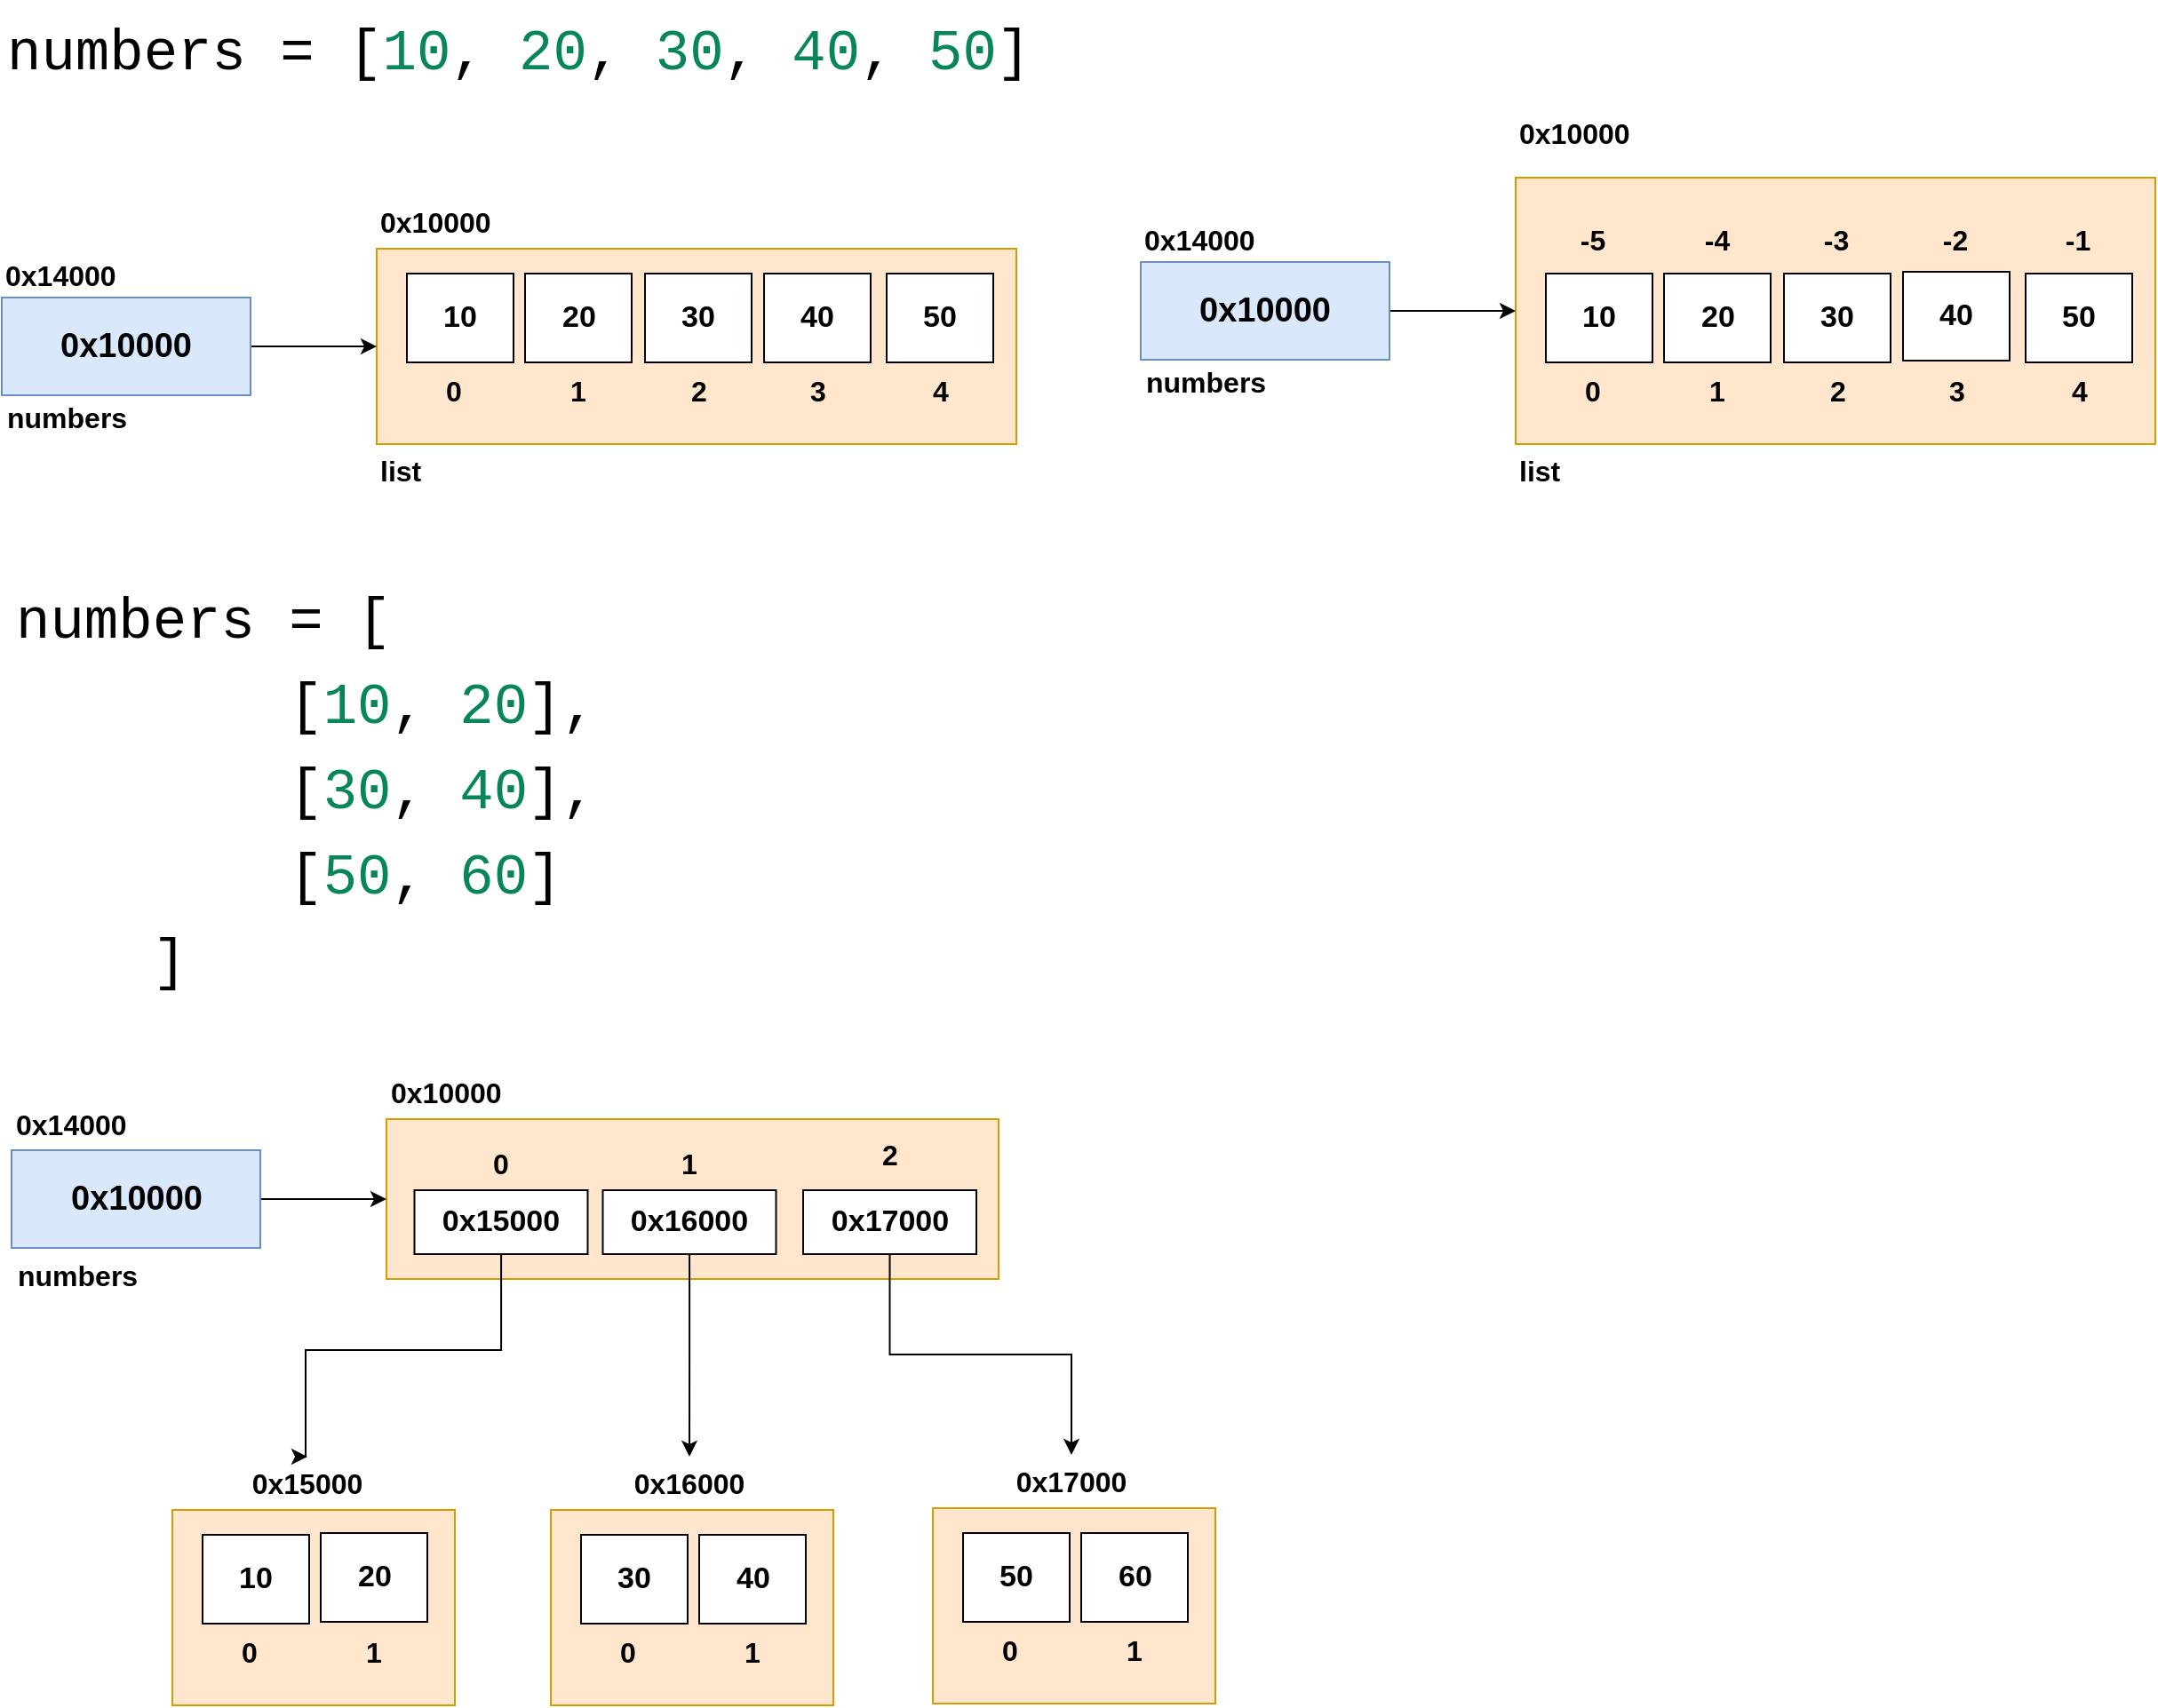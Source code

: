 <mxfile version="25.0.2">
  <diagram name="Page-1" id="0dgUzPMn7Px6hvydGWmO">
    <mxGraphModel dx="652" dy="435" grid="1" gridSize="10" guides="1" tooltips="1" connect="1" arrows="1" fold="1" page="1" pageScale="1" pageWidth="827" pageHeight="1169" math="0" shadow="0">
      <root>
        <mxCell id="0" />
        <mxCell id="1" parent="0" />
        <mxCell id="A5ieHPar6F2eom4mDWS9-1" value="&lt;div style=&quot;color: #000000;background-color: #ffffff;font-family: Menlo, Monaco, &#39;Courier New&#39;, monospace;font-weight: normal;font-size: 32px;line-height: 48px;white-space: pre;&quot;&gt;&lt;div&gt;&lt;span style=&quot;color: #000000;&quot;&gt;numbers = [&lt;/span&gt;&lt;span style=&quot;color: #098658;&quot;&gt;10&lt;/span&gt;&lt;span style=&quot;color: #000000;&quot;&gt;, &lt;/span&gt;&lt;span style=&quot;color: #098658;&quot;&gt;20&lt;/span&gt;&lt;span style=&quot;color: #000000;&quot;&gt;, &lt;/span&gt;&lt;span style=&quot;color: #098658;&quot;&gt;30&lt;/span&gt;&lt;span style=&quot;color: #000000;&quot;&gt;, &lt;/span&gt;&lt;span style=&quot;color: #098658;&quot;&gt;40&lt;/span&gt;&lt;span style=&quot;color: #000000;&quot;&gt;, &lt;/span&gt;&lt;span style=&quot;color: #098658;&quot;&gt;50&lt;/span&gt;&lt;span style=&quot;color: #000000;&quot;&gt;]&lt;/span&gt;&lt;/div&gt;&lt;/div&gt;" style="text;whiteSpace=wrap;html=1;" vertex="1" parent="1">
          <mxGeometry x="30" y="40" width="560" height="70" as="geometry" />
        </mxCell>
        <mxCell id="A5ieHPar6F2eom4mDWS9-2" value="" style="rounded=0;whiteSpace=wrap;html=1;fillColor=#ffe6cc;strokeColor=#d79b00;" vertex="1" parent="1">
          <mxGeometry x="240" y="180" width="360" height="110" as="geometry" />
        </mxCell>
        <mxCell id="A5ieHPar6F2eom4mDWS9-3" value="10" style="rounded=0;whiteSpace=wrap;html=1;fontStyle=1;fontSize=17;" vertex="1" parent="1">
          <mxGeometry x="257" y="194" width="60" height="50" as="geometry" />
        </mxCell>
        <mxCell id="A5ieHPar6F2eom4mDWS9-4" value="20" style="rounded=0;whiteSpace=wrap;html=1;fontStyle=1;fontSize=17;" vertex="1" parent="1">
          <mxGeometry x="323.5" y="194" width="60" height="50" as="geometry" />
        </mxCell>
        <mxCell id="A5ieHPar6F2eom4mDWS9-5" value="30" style="rounded=0;whiteSpace=wrap;html=1;fontStyle=1;fontSize=17;" vertex="1" parent="1">
          <mxGeometry x="391" y="194" width="60" height="50" as="geometry" />
        </mxCell>
        <mxCell id="A5ieHPar6F2eom4mDWS9-6" value="40" style="rounded=0;whiteSpace=wrap;html=1;fontStyle=1;fontSize=17;" vertex="1" parent="1">
          <mxGeometry x="458" y="194" width="60" height="50" as="geometry" />
        </mxCell>
        <mxCell id="A5ieHPar6F2eom4mDWS9-7" value="50" style="rounded=0;whiteSpace=wrap;html=1;fontStyle=1;fontSize=17;" vertex="1" parent="1">
          <mxGeometry x="527" y="194" width="60" height="50" as="geometry" />
        </mxCell>
        <mxCell id="A5ieHPar6F2eom4mDWS9-8" value="0x10000" style="text;html=1;align=left;verticalAlign=middle;whiteSpace=wrap;rounded=0;fontStyle=1;fontSize=16;" vertex="1" parent="1">
          <mxGeometry x="240" y="150" width="360" height="30" as="geometry" />
        </mxCell>
        <mxCell id="A5ieHPar6F2eom4mDWS9-9" value="list" style="text;html=1;align=left;verticalAlign=middle;whiteSpace=wrap;rounded=0;fontStyle=1;fontSize=16;" vertex="1" parent="1">
          <mxGeometry x="240" y="290" width="360" height="30" as="geometry" />
        </mxCell>
        <mxCell id="A5ieHPar6F2eom4mDWS9-18" style="edgeStyle=orthogonalEdgeStyle;rounded=0;orthogonalLoop=1;jettySize=auto;html=1;" edge="1" parent="1" source="A5ieHPar6F2eom4mDWS9-10" target="A5ieHPar6F2eom4mDWS9-2">
          <mxGeometry relative="1" as="geometry" />
        </mxCell>
        <mxCell id="A5ieHPar6F2eom4mDWS9-10" value="0x10000" style="rounded=0;whiteSpace=wrap;html=1;fillColor=#dae8fc;strokeColor=#6c8ebf;fontStyle=1;fontSize=19;" vertex="1" parent="1">
          <mxGeometry x="29" y="207.5" width="140" height="55" as="geometry" />
        </mxCell>
        <mxCell id="A5ieHPar6F2eom4mDWS9-16" value="0x14000" style="text;html=1;align=left;verticalAlign=middle;whiteSpace=wrap;rounded=0;fontStyle=1;fontSize=16;" vertex="1" parent="1">
          <mxGeometry x="29" y="180" width="139" height="30" as="geometry" />
        </mxCell>
        <mxCell id="A5ieHPar6F2eom4mDWS9-17" value="numbers" style="text;html=1;align=left;verticalAlign=middle;whiteSpace=wrap;rounded=0;fontStyle=1;fontSize=16;" vertex="1" parent="1">
          <mxGeometry x="30" y="260" width="139" height="30" as="geometry" />
        </mxCell>
        <mxCell id="A5ieHPar6F2eom4mDWS9-19" value="0" style="text;html=1;align=center;verticalAlign=middle;whiteSpace=wrap;rounded=0;fontStyle=1;fontSize=16;" vertex="1" parent="1">
          <mxGeometry x="257" y="245" width="53" height="30" as="geometry" />
        </mxCell>
        <mxCell id="A5ieHPar6F2eom4mDWS9-21" value="2" style="text;html=1;align=center;verticalAlign=middle;whiteSpace=wrap;rounded=0;fontStyle=1;fontSize=16;" vertex="1" parent="1">
          <mxGeometry x="394.5" y="245" width="53" height="30" as="geometry" />
        </mxCell>
        <mxCell id="A5ieHPar6F2eom4mDWS9-22" value="1" style="text;html=1;align=center;verticalAlign=middle;whiteSpace=wrap;rounded=0;fontStyle=1;fontSize=16;" vertex="1" parent="1">
          <mxGeometry x="327" y="245" width="53" height="30" as="geometry" />
        </mxCell>
        <mxCell id="A5ieHPar6F2eom4mDWS9-24" value="3" style="text;html=1;align=center;verticalAlign=middle;whiteSpace=wrap;rounded=0;fontStyle=1;fontSize=16;" vertex="1" parent="1">
          <mxGeometry x="461.5" y="245" width="53" height="30" as="geometry" />
        </mxCell>
        <mxCell id="A5ieHPar6F2eom4mDWS9-25" value="4" style="text;html=1;align=center;verticalAlign=middle;whiteSpace=wrap;rounded=0;fontStyle=1;fontSize=16;" vertex="1" parent="1">
          <mxGeometry x="530.5" y="245" width="53" height="30" as="geometry" />
        </mxCell>
        <mxCell id="A5ieHPar6F2eom4mDWS9-26" value="&lt;div style=&quot;color: #000000;background-color: #ffffff;font-family: Menlo, Monaco, &#39;Courier New&#39;, monospace;font-weight: normal;font-size: 32px;line-height: 48px;white-space: pre;&quot;&gt;&lt;div&gt;&lt;span style=&quot;color: #000000;&quot;&gt;numbers = [&lt;/span&gt;&lt;/div&gt;&lt;div&gt;&lt;span style=&quot;color: #000000;&quot;&gt;        [&lt;/span&gt;&lt;span style=&quot;color: #098658;&quot;&gt;10&lt;/span&gt;&lt;span style=&quot;color: #000000;&quot;&gt;, &lt;/span&gt;&lt;span style=&quot;color: #098658;&quot;&gt;20&lt;/span&gt;&lt;span style=&quot;color: #000000;&quot;&gt;],&lt;/span&gt;&lt;/div&gt;&lt;div&gt;&lt;span style=&quot;color: #000000;&quot;&gt;        [&lt;/span&gt;&lt;span style=&quot;color: #098658;&quot;&gt;30&lt;/span&gt;&lt;span style=&quot;color: #000000;&quot;&gt;, &lt;/span&gt;&lt;span style=&quot;color: #098658;&quot;&gt;40&lt;/span&gt;&lt;span style=&quot;color: #000000;&quot;&gt;],&lt;/span&gt;&lt;/div&gt;&lt;div&gt;&lt;span style=&quot;color: #000000;&quot;&gt;        [&lt;/span&gt;&lt;span style=&quot;color: #098658;&quot;&gt;50&lt;/span&gt;&lt;span style=&quot;color: #000000;&quot;&gt;, &lt;/span&gt;&lt;span style=&quot;color: #098658;&quot;&gt;60&lt;/span&gt;&lt;span style=&quot;color: #000000;&quot;&gt;]&lt;/span&gt;&lt;/div&gt;&lt;div&gt;&lt;span style=&quot;color: #000000;&quot;&gt;    ]&lt;/span&gt;&lt;/div&gt;&lt;/div&gt;" style="text;whiteSpace=wrap;html=1;" vertex="1" parent="1">
          <mxGeometry x="34.5" y="360" width="360" height="260" as="geometry" />
        </mxCell>
        <mxCell id="A5ieHPar6F2eom4mDWS9-27" value="" style="rounded=0;whiteSpace=wrap;html=1;fillColor=#ffe6cc;strokeColor=#d79b00;" vertex="1" parent="1">
          <mxGeometry x="245.5" y="670" width="344.5" height="90" as="geometry" />
        </mxCell>
        <mxCell id="A5ieHPar6F2eom4mDWS9-66" style="edgeStyle=orthogonalEdgeStyle;rounded=0;orthogonalLoop=1;jettySize=auto;html=1;entryX=0.5;entryY=0;entryDx=0;entryDy=0;" edge="1" parent="1" source="A5ieHPar6F2eom4mDWS9-28" target="A5ieHPar6F2eom4mDWS9-52">
          <mxGeometry relative="1" as="geometry">
            <Array as="points">
              <mxPoint x="310" y="800" />
              <mxPoint x="200" y="800" />
            </Array>
          </mxGeometry>
        </mxCell>
        <mxCell id="A5ieHPar6F2eom4mDWS9-28" value="0x15000" style="rounded=0;whiteSpace=wrap;html=1;fontStyle=1;fontSize=17;" vertex="1" parent="1">
          <mxGeometry x="261.25" y="710" width="97.5" height="36" as="geometry" />
        </mxCell>
        <mxCell id="A5ieHPar6F2eom4mDWS9-33" value="0x10000" style="text;html=1;align=left;verticalAlign=middle;whiteSpace=wrap;rounded=0;fontStyle=1;fontSize=16;" vertex="1" parent="1">
          <mxGeometry x="245.5" y="640" width="360" height="30" as="geometry" />
        </mxCell>
        <mxCell id="A5ieHPar6F2eom4mDWS9-35" style="edgeStyle=orthogonalEdgeStyle;rounded=0;orthogonalLoop=1;jettySize=auto;html=1;" edge="1" parent="1" source="A5ieHPar6F2eom4mDWS9-36" target="A5ieHPar6F2eom4mDWS9-27">
          <mxGeometry relative="1" as="geometry" />
        </mxCell>
        <mxCell id="A5ieHPar6F2eom4mDWS9-36" value="0x10000" style="rounded=0;whiteSpace=wrap;html=1;fillColor=#dae8fc;strokeColor=#6c8ebf;fontStyle=1;fontSize=19;" vertex="1" parent="1">
          <mxGeometry x="34.5" y="687.5" width="140" height="55" as="geometry" />
        </mxCell>
        <mxCell id="A5ieHPar6F2eom4mDWS9-37" value="0x14000" style="text;html=1;align=left;verticalAlign=middle;whiteSpace=wrap;rounded=0;fontStyle=1;fontSize=16;" vertex="1" parent="1">
          <mxGeometry x="34.5" y="657.5" width="139" height="30" as="geometry" />
        </mxCell>
        <mxCell id="A5ieHPar6F2eom4mDWS9-38" value="numbers" style="text;html=1;align=left;verticalAlign=middle;whiteSpace=wrap;rounded=0;fontStyle=1;fontSize=16;" vertex="1" parent="1">
          <mxGeometry x="35.5" y="742.5" width="139" height="30" as="geometry" />
        </mxCell>
        <mxCell id="A5ieHPar6F2eom4mDWS9-39" value="0" style="text;html=1;align=center;verticalAlign=middle;whiteSpace=wrap;rounded=0;fontStyle=1;fontSize=16;" vertex="1" parent="1">
          <mxGeometry x="261.25" y="680" width="97.5" height="30" as="geometry" />
        </mxCell>
        <mxCell id="A5ieHPar6F2eom4mDWS9-44" value="" style="rounded=0;whiteSpace=wrap;html=1;fillColor=#ffe6cc;strokeColor=#d79b00;" vertex="1" parent="1">
          <mxGeometry x="125" y="890" width="159" height="110" as="geometry" />
        </mxCell>
        <mxCell id="A5ieHPar6F2eom4mDWS9-45" value="10" style="rounded=0;whiteSpace=wrap;html=1;fontStyle=1;fontSize=17;" vertex="1" parent="1">
          <mxGeometry x="142" y="904" width="60" height="50" as="geometry" />
        </mxCell>
        <mxCell id="A5ieHPar6F2eom4mDWS9-46" value="20" style="rounded=0;whiteSpace=wrap;html=1;fontStyle=1;fontSize=17;" vertex="1" parent="1">
          <mxGeometry x="208.5" y="903" width="60" height="50" as="geometry" />
        </mxCell>
        <mxCell id="A5ieHPar6F2eom4mDWS9-48" value="0" style="text;html=1;align=center;verticalAlign=middle;whiteSpace=wrap;rounded=0;fontStyle=1;fontSize=16;" vertex="1" parent="1">
          <mxGeometry x="142" y="955" width="53" height="30" as="geometry" />
        </mxCell>
        <mxCell id="A5ieHPar6F2eom4mDWS9-50" value="1" style="text;html=1;align=center;verticalAlign=middle;whiteSpace=wrap;rounded=0;fontStyle=1;fontSize=16;" vertex="1" parent="1">
          <mxGeometry x="212" y="955" width="53" height="30" as="geometry" />
        </mxCell>
        <mxCell id="A5ieHPar6F2eom4mDWS9-52" value="0x15000" style="text;html=1;align=center;verticalAlign=middle;whiteSpace=wrap;rounded=0;fontStyle=1;fontSize=16;" vertex="1" parent="1">
          <mxGeometry x="120" y="860" width="162" height="30" as="geometry" />
        </mxCell>
        <mxCell id="A5ieHPar6F2eom4mDWS9-53" value="" style="rounded=0;whiteSpace=wrap;html=1;fillColor=#ffe6cc;strokeColor=#d79b00;" vertex="1" parent="1">
          <mxGeometry x="338" y="890" width="159" height="110" as="geometry" />
        </mxCell>
        <mxCell id="A5ieHPar6F2eom4mDWS9-54" value="30" style="rounded=0;whiteSpace=wrap;html=1;fontStyle=1;fontSize=17;" vertex="1" parent="1">
          <mxGeometry x="355" y="904" width="60" height="50" as="geometry" />
        </mxCell>
        <mxCell id="A5ieHPar6F2eom4mDWS9-55" value="40" style="rounded=0;whiteSpace=wrap;html=1;fontStyle=1;fontSize=17;" vertex="1" parent="1">
          <mxGeometry x="421.5" y="904" width="60" height="50" as="geometry" />
        </mxCell>
        <mxCell id="A5ieHPar6F2eom4mDWS9-56" value="0" style="text;html=1;align=center;verticalAlign=middle;whiteSpace=wrap;rounded=0;fontStyle=1;fontSize=16;" vertex="1" parent="1">
          <mxGeometry x="355" y="955" width="53" height="30" as="geometry" />
        </mxCell>
        <mxCell id="A5ieHPar6F2eom4mDWS9-57" value="1" style="text;html=1;align=center;verticalAlign=middle;whiteSpace=wrap;rounded=0;fontStyle=1;fontSize=16;" vertex="1" parent="1">
          <mxGeometry x="425" y="955" width="53" height="30" as="geometry" />
        </mxCell>
        <mxCell id="A5ieHPar6F2eom4mDWS9-58" value="0x16000" style="text;html=1;align=center;verticalAlign=middle;whiteSpace=wrap;rounded=0;fontStyle=1;fontSize=16;" vertex="1" parent="1">
          <mxGeometry x="335" y="860" width="162" height="30" as="geometry" />
        </mxCell>
        <mxCell id="A5ieHPar6F2eom4mDWS9-59" value="" style="rounded=0;whiteSpace=wrap;html=1;fillColor=#ffe6cc;strokeColor=#d79b00;" vertex="1" parent="1">
          <mxGeometry x="553" y="889" width="159" height="110" as="geometry" />
        </mxCell>
        <mxCell id="A5ieHPar6F2eom4mDWS9-60" value="50" style="rounded=0;whiteSpace=wrap;html=1;fontStyle=1;fontSize=17;" vertex="1" parent="1">
          <mxGeometry x="570" y="903" width="60" height="50" as="geometry" />
        </mxCell>
        <mxCell id="A5ieHPar6F2eom4mDWS9-61" value="60" style="rounded=0;whiteSpace=wrap;html=1;fontStyle=1;fontSize=17;" vertex="1" parent="1">
          <mxGeometry x="636.5" y="903" width="60" height="50" as="geometry" />
        </mxCell>
        <mxCell id="A5ieHPar6F2eom4mDWS9-62" value="0" style="text;html=1;align=center;verticalAlign=middle;whiteSpace=wrap;rounded=0;fontStyle=1;fontSize=16;" vertex="1" parent="1">
          <mxGeometry x="570" y="954" width="53" height="30" as="geometry" />
        </mxCell>
        <mxCell id="A5ieHPar6F2eom4mDWS9-63" value="1" style="text;html=1;align=center;verticalAlign=middle;whiteSpace=wrap;rounded=0;fontStyle=1;fontSize=16;" vertex="1" parent="1">
          <mxGeometry x="640" y="954" width="53" height="30" as="geometry" />
        </mxCell>
        <mxCell id="A5ieHPar6F2eom4mDWS9-64" value="0x17000" style="text;html=1;align=center;verticalAlign=middle;whiteSpace=wrap;rounded=0;fontStyle=1;fontSize=16;" vertex="1" parent="1">
          <mxGeometry x="550" y="859" width="162" height="30" as="geometry" />
        </mxCell>
        <mxCell id="A5ieHPar6F2eom4mDWS9-69" style="edgeStyle=orthogonalEdgeStyle;rounded=0;orthogonalLoop=1;jettySize=auto;html=1;" edge="1" parent="1" source="A5ieHPar6F2eom4mDWS9-67" target="A5ieHPar6F2eom4mDWS9-58">
          <mxGeometry relative="1" as="geometry" />
        </mxCell>
        <mxCell id="A5ieHPar6F2eom4mDWS9-67" value="0x16000" style="rounded=0;whiteSpace=wrap;html=1;fontStyle=1;fontSize=17;" vertex="1" parent="1">
          <mxGeometry x="367.25" y="710" width="97.5" height="36" as="geometry" />
        </mxCell>
        <mxCell id="A5ieHPar6F2eom4mDWS9-68" value="1" style="text;html=1;align=center;verticalAlign=middle;whiteSpace=wrap;rounded=0;fontStyle=1;fontSize=16;" vertex="1" parent="1">
          <mxGeometry x="367.25" y="680" width="97.5" height="30" as="geometry" />
        </mxCell>
        <mxCell id="A5ieHPar6F2eom4mDWS9-72" style="edgeStyle=orthogonalEdgeStyle;rounded=0;orthogonalLoop=1;jettySize=auto;html=1;entryX=0.5;entryY=0;entryDx=0;entryDy=0;" edge="1" parent="1" source="A5ieHPar6F2eom4mDWS9-70" target="A5ieHPar6F2eom4mDWS9-64">
          <mxGeometry relative="1" as="geometry" />
        </mxCell>
        <mxCell id="A5ieHPar6F2eom4mDWS9-70" value="0x17000" style="rounded=0;whiteSpace=wrap;html=1;fontStyle=1;fontSize=17;" vertex="1" parent="1">
          <mxGeometry x="480" y="710" width="97.5" height="36" as="geometry" />
        </mxCell>
        <mxCell id="A5ieHPar6F2eom4mDWS9-71" value="2" style="text;html=1;align=center;verticalAlign=middle;whiteSpace=wrap;rounded=0;fontStyle=1;fontSize=16;" vertex="1" parent="1">
          <mxGeometry x="480" y="680" width="97.5" height="20" as="geometry" />
        </mxCell>
        <mxCell id="A5ieHPar6F2eom4mDWS9-73" value="" style="rounded=0;whiteSpace=wrap;html=1;fillColor=#ffe6cc;strokeColor=#d79b00;" vertex="1" parent="1">
          <mxGeometry x="881" y="140" width="360" height="150" as="geometry" />
        </mxCell>
        <mxCell id="A5ieHPar6F2eom4mDWS9-74" value="10" style="rounded=0;whiteSpace=wrap;html=1;fontStyle=1;fontSize=17;" vertex="1" parent="1">
          <mxGeometry x="898" y="194" width="60" height="50" as="geometry" />
        </mxCell>
        <mxCell id="A5ieHPar6F2eom4mDWS9-75" value="20" style="rounded=0;whiteSpace=wrap;html=1;fontStyle=1;fontSize=17;" vertex="1" parent="1">
          <mxGeometry x="964.5" y="194" width="60" height="50" as="geometry" />
        </mxCell>
        <mxCell id="A5ieHPar6F2eom4mDWS9-76" value="30" style="rounded=0;whiteSpace=wrap;html=1;fontStyle=1;fontSize=17;" vertex="1" parent="1">
          <mxGeometry x="1032" y="194" width="60" height="50" as="geometry" />
        </mxCell>
        <mxCell id="A5ieHPar6F2eom4mDWS9-77" value="40" style="rounded=0;whiteSpace=wrap;html=1;fontStyle=1;fontSize=17;" vertex="1" parent="1">
          <mxGeometry x="1099" y="193" width="60" height="50" as="geometry" />
        </mxCell>
        <mxCell id="A5ieHPar6F2eom4mDWS9-78" value="50" style="rounded=0;whiteSpace=wrap;html=1;fontStyle=1;fontSize=17;" vertex="1" parent="1">
          <mxGeometry x="1168" y="194" width="60" height="50" as="geometry" />
        </mxCell>
        <mxCell id="A5ieHPar6F2eom4mDWS9-79" value="0x10000" style="text;html=1;align=left;verticalAlign=middle;whiteSpace=wrap;rounded=0;fontStyle=1;fontSize=16;" vertex="1" parent="1">
          <mxGeometry x="881" y="100" width="360" height="30" as="geometry" />
        </mxCell>
        <mxCell id="A5ieHPar6F2eom4mDWS9-80" value="list" style="text;html=1;align=left;verticalAlign=middle;whiteSpace=wrap;rounded=0;fontStyle=1;fontSize=16;" vertex="1" parent="1">
          <mxGeometry x="881" y="290" width="360" height="30" as="geometry" />
        </mxCell>
        <mxCell id="A5ieHPar6F2eom4mDWS9-81" style="edgeStyle=orthogonalEdgeStyle;rounded=0;orthogonalLoop=1;jettySize=auto;html=1;" edge="1" parent="1" source="A5ieHPar6F2eom4mDWS9-82" target="A5ieHPar6F2eom4mDWS9-73">
          <mxGeometry relative="1" as="geometry" />
        </mxCell>
        <mxCell id="A5ieHPar6F2eom4mDWS9-82" value="0x10000" style="rounded=0;whiteSpace=wrap;html=1;fillColor=#dae8fc;strokeColor=#6c8ebf;fontStyle=1;fontSize=19;" vertex="1" parent="1">
          <mxGeometry x="670" y="187.5" width="140" height="55" as="geometry" />
        </mxCell>
        <mxCell id="A5ieHPar6F2eom4mDWS9-83" value="0x14000" style="text;html=1;align=left;verticalAlign=middle;whiteSpace=wrap;rounded=0;fontStyle=1;fontSize=16;" vertex="1" parent="1">
          <mxGeometry x="670" y="160" width="139" height="30" as="geometry" />
        </mxCell>
        <mxCell id="A5ieHPar6F2eom4mDWS9-84" value="numbers" style="text;html=1;align=left;verticalAlign=middle;whiteSpace=wrap;rounded=0;fontStyle=1;fontSize=16;" vertex="1" parent="1">
          <mxGeometry x="671" y="240" width="139" height="30" as="geometry" />
        </mxCell>
        <mxCell id="A5ieHPar6F2eom4mDWS9-85" value="0" style="text;html=1;align=center;verticalAlign=middle;whiteSpace=wrap;rounded=0;fontStyle=1;fontSize=16;" vertex="1" parent="1">
          <mxGeometry x="898" y="245" width="53" height="30" as="geometry" />
        </mxCell>
        <mxCell id="A5ieHPar6F2eom4mDWS9-86" value="2" style="text;html=1;align=center;verticalAlign=middle;whiteSpace=wrap;rounded=0;fontStyle=1;fontSize=16;" vertex="1" parent="1">
          <mxGeometry x="1035.5" y="245" width="53" height="30" as="geometry" />
        </mxCell>
        <mxCell id="A5ieHPar6F2eom4mDWS9-87" value="1" style="text;html=1;align=center;verticalAlign=middle;whiteSpace=wrap;rounded=0;fontStyle=1;fontSize=16;" vertex="1" parent="1">
          <mxGeometry x="968" y="245" width="53" height="30" as="geometry" />
        </mxCell>
        <mxCell id="A5ieHPar6F2eom4mDWS9-88" value="3" style="text;html=1;align=center;verticalAlign=middle;whiteSpace=wrap;rounded=0;fontStyle=1;fontSize=16;" vertex="1" parent="1">
          <mxGeometry x="1102.5" y="245" width="53" height="30" as="geometry" />
        </mxCell>
        <mxCell id="A5ieHPar6F2eom4mDWS9-89" value="4" style="text;html=1;align=center;verticalAlign=middle;whiteSpace=wrap;rounded=0;fontStyle=1;fontSize=16;" vertex="1" parent="1">
          <mxGeometry x="1171.5" y="245" width="53" height="30" as="geometry" />
        </mxCell>
        <mxCell id="A5ieHPar6F2eom4mDWS9-90" value="-5" style="text;html=1;align=center;verticalAlign=middle;whiteSpace=wrap;rounded=0;fontStyle=1;fontSize=16;" vertex="1" parent="1">
          <mxGeometry x="897.75" y="160" width="53" height="30" as="geometry" />
        </mxCell>
        <mxCell id="A5ieHPar6F2eom4mDWS9-91" value="-3" style="text;html=1;align=center;verticalAlign=middle;whiteSpace=wrap;rounded=0;fontStyle=1;fontSize=16;" vertex="1" parent="1">
          <mxGeometry x="1035.25" y="160" width="53" height="30" as="geometry" />
        </mxCell>
        <mxCell id="A5ieHPar6F2eom4mDWS9-92" value="-4" style="text;html=1;align=center;verticalAlign=middle;whiteSpace=wrap;rounded=0;fontStyle=1;fontSize=16;" vertex="1" parent="1">
          <mxGeometry x="967.75" y="160" width="53" height="30" as="geometry" />
        </mxCell>
        <mxCell id="A5ieHPar6F2eom4mDWS9-93" value="-2" style="text;html=1;align=center;verticalAlign=middle;whiteSpace=wrap;rounded=0;fontStyle=1;fontSize=16;" vertex="1" parent="1">
          <mxGeometry x="1102.25" y="160" width="53" height="30" as="geometry" />
        </mxCell>
        <mxCell id="A5ieHPar6F2eom4mDWS9-94" value="-1" style="text;html=1;align=center;verticalAlign=middle;whiteSpace=wrap;rounded=0;fontStyle=1;fontSize=16;" vertex="1" parent="1">
          <mxGeometry x="1171.25" y="160" width="53" height="30" as="geometry" />
        </mxCell>
      </root>
    </mxGraphModel>
  </diagram>
</mxfile>
